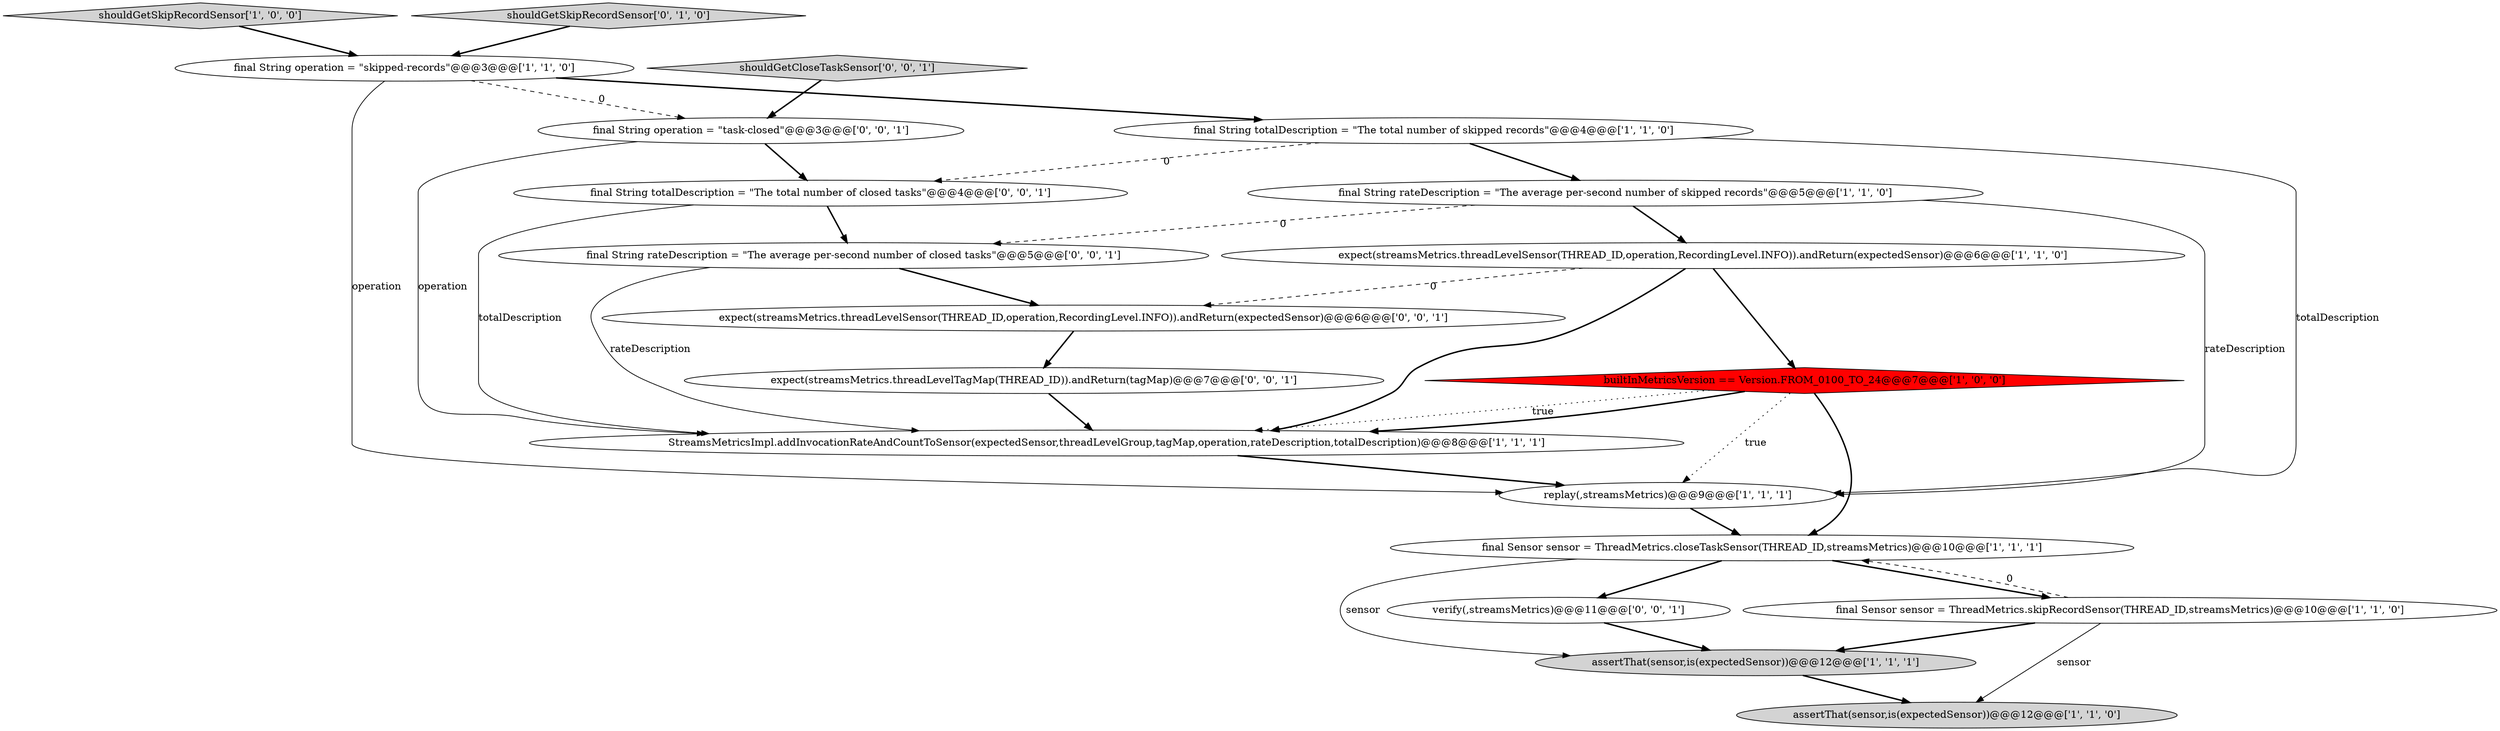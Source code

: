 digraph {
13 [style = filled, label = "final String operation = \"task-closed\"@@@3@@@['0', '0', '1']", fillcolor = white, shape = ellipse image = "AAA0AAABBB3BBB"];
7 [style = filled, label = "final String operation = \"skipped-records\"@@@3@@@['1', '1', '0']", fillcolor = white, shape = ellipse image = "AAA0AAABBB1BBB"];
8 [style = filled, label = "StreamsMetricsImpl.addInvocationRateAndCountToSensor(expectedSensor,threadLevelGroup,tagMap,operation,rateDescription,totalDescription)@@@8@@@['1', '1', '1']", fillcolor = white, shape = ellipse image = "AAA0AAABBB1BBB"];
11 [style = filled, label = "expect(streamsMetrics.threadLevelSensor(THREAD_ID,operation,RecordingLevel.INFO)).andReturn(expectedSensor)@@@6@@@['1', '1', '0']", fillcolor = white, shape = ellipse image = "AAA0AAABBB1BBB"];
2 [style = filled, label = "final String totalDescription = \"The total number of skipped records\"@@@4@@@['1', '1', '0']", fillcolor = white, shape = ellipse image = "AAA0AAABBB1BBB"];
3 [style = filled, label = "final Sensor sensor = ThreadMetrics.closeTaskSensor(THREAD_ID,streamsMetrics)@@@10@@@['1', '1', '1']", fillcolor = white, shape = ellipse image = "AAA0AAABBB1BBB"];
0 [style = filled, label = "builtInMetricsVersion == Version.FROM_0100_TO_24@@@7@@@['1', '0', '0']", fillcolor = red, shape = diamond image = "AAA1AAABBB1BBB"];
1 [style = filled, label = "replay(,streamsMetrics)@@@9@@@['1', '1', '1']", fillcolor = white, shape = ellipse image = "AAA0AAABBB1BBB"];
15 [style = filled, label = "shouldGetCloseTaskSensor['0', '0', '1']", fillcolor = lightgray, shape = diamond image = "AAA0AAABBB3BBB"];
9 [style = filled, label = "assertThat(sensor,is(expectedSensor))@@@12@@@['1', '1', '1']", fillcolor = lightgray, shape = ellipse image = "AAA0AAABBB1BBB"];
6 [style = filled, label = "shouldGetSkipRecordSensor['1', '0', '0']", fillcolor = lightgray, shape = diamond image = "AAA0AAABBB1BBB"];
12 [style = filled, label = "shouldGetSkipRecordSensor['0', '1', '0']", fillcolor = lightgray, shape = diamond image = "AAA0AAABBB2BBB"];
17 [style = filled, label = "final String rateDescription = \"The average per-second number of closed tasks\"@@@5@@@['0', '0', '1']", fillcolor = white, shape = ellipse image = "AAA0AAABBB3BBB"];
18 [style = filled, label = "verify(,streamsMetrics)@@@11@@@['0', '0', '1']", fillcolor = white, shape = ellipse image = "AAA0AAABBB3BBB"];
19 [style = filled, label = "final String totalDescription = \"The total number of closed tasks\"@@@4@@@['0', '0', '1']", fillcolor = white, shape = ellipse image = "AAA0AAABBB3BBB"];
5 [style = filled, label = "assertThat(sensor,is(expectedSensor))@@@12@@@['1', '1', '0']", fillcolor = lightgray, shape = ellipse image = "AAA0AAABBB1BBB"];
10 [style = filled, label = "final String rateDescription = \"The average per-second number of skipped records\"@@@5@@@['1', '1', '0']", fillcolor = white, shape = ellipse image = "AAA0AAABBB1BBB"];
14 [style = filled, label = "expect(streamsMetrics.threadLevelTagMap(THREAD_ID)).andReturn(tagMap)@@@7@@@['0', '0', '1']", fillcolor = white, shape = ellipse image = "AAA0AAABBB3BBB"];
4 [style = filled, label = "final Sensor sensor = ThreadMetrics.skipRecordSensor(THREAD_ID,streamsMetrics)@@@10@@@['1', '1', '0']", fillcolor = white, shape = ellipse image = "AAA0AAABBB1BBB"];
16 [style = filled, label = "expect(streamsMetrics.threadLevelSensor(THREAD_ID,operation,RecordingLevel.INFO)).andReturn(expectedSensor)@@@6@@@['0', '0', '1']", fillcolor = white, shape = ellipse image = "AAA0AAABBB3BBB"];
0->3 [style = bold, label=""];
4->9 [style = bold, label=""];
15->13 [style = bold, label=""];
2->19 [style = dashed, label="0"];
19->8 [style = solid, label="totalDescription"];
11->16 [style = dashed, label="0"];
1->3 [style = bold, label=""];
13->8 [style = solid, label="operation"];
4->5 [style = solid, label="sensor"];
19->17 [style = bold, label=""];
10->1 [style = solid, label="rateDescription"];
2->10 [style = bold, label=""];
3->4 [style = bold, label=""];
12->7 [style = bold, label=""];
2->1 [style = solid, label="totalDescription"];
3->18 [style = bold, label=""];
0->8 [style = dotted, label="true"];
8->1 [style = bold, label=""];
13->19 [style = bold, label=""];
11->0 [style = bold, label=""];
7->2 [style = bold, label=""];
0->8 [style = bold, label=""];
18->9 [style = bold, label=""];
7->13 [style = dashed, label="0"];
10->17 [style = dashed, label="0"];
9->5 [style = bold, label=""];
4->3 [style = dashed, label="0"];
11->8 [style = bold, label=""];
16->14 [style = bold, label=""];
14->8 [style = bold, label=""];
17->8 [style = solid, label="rateDescription"];
3->9 [style = solid, label="sensor"];
6->7 [style = bold, label=""];
17->16 [style = bold, label=""];
7->1 [style = solid, label="operation"];
0->1 [style = dotted, label="true"];
10->11 [style = bold, label=""];
}
